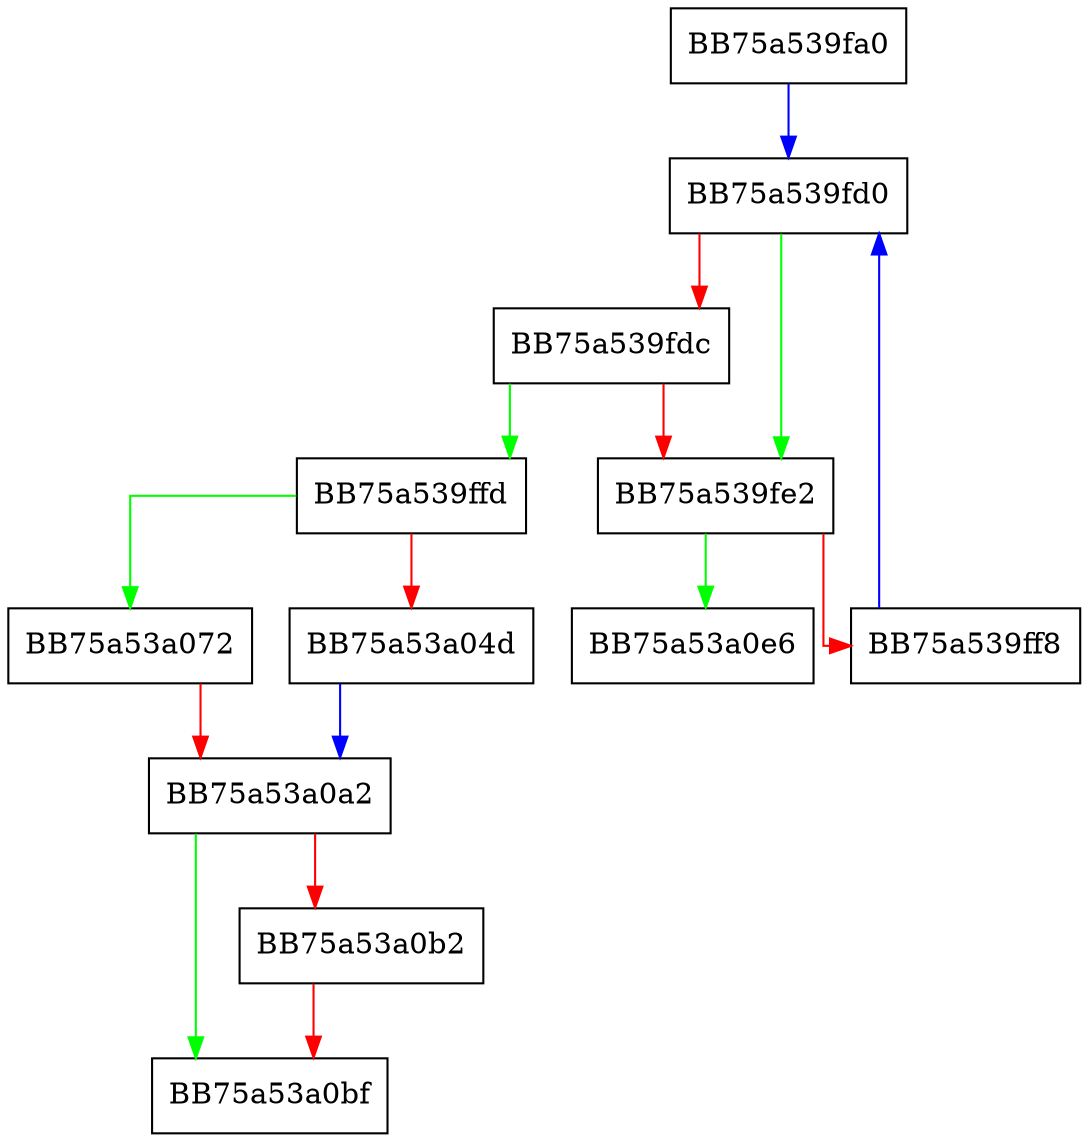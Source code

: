 digraph _Growmap {
  node [shape="box"];
  graph [splines=ortho];
  BB75a539fa0 -> BB75a539fd0 [color="blue"];
  BB75a539fd0 -> BB75a539fe2 [color="green"];
  BB75a539fd0 -> BB75a539fdc [color="red"];
  BB75a539fdc -> BB75a539ffd [color="green"];
  BB75a539fdc -> BB75a539fe2 [color="red"];
  BB75a539fe2 -> BB75a53a0e6 [color="green"];
  BB75a539fe2 -> BB75a539ff8 [color="red"];
  BB75a539ff8 -> BB75a539fd0 [color="blue"];
  BB75a539ffd -> BB75a53a072 [color="green"];
  BB75a539ffd -> BB75a53a04d [color="red"];
  BB75a53a04d -> BB75a53a0a2 [color="blue"];
  BB75a53a072 -> BB75a53a0a2 [color="red"];
  BB75a53a0a2 -> BB75a53a0bf [color="green"];
  BB75a53a0a2 -> BB75a53a0b2 [color="red"];
  BB75a53a0b2 -> BB75a53a0bf [color="red"];
}